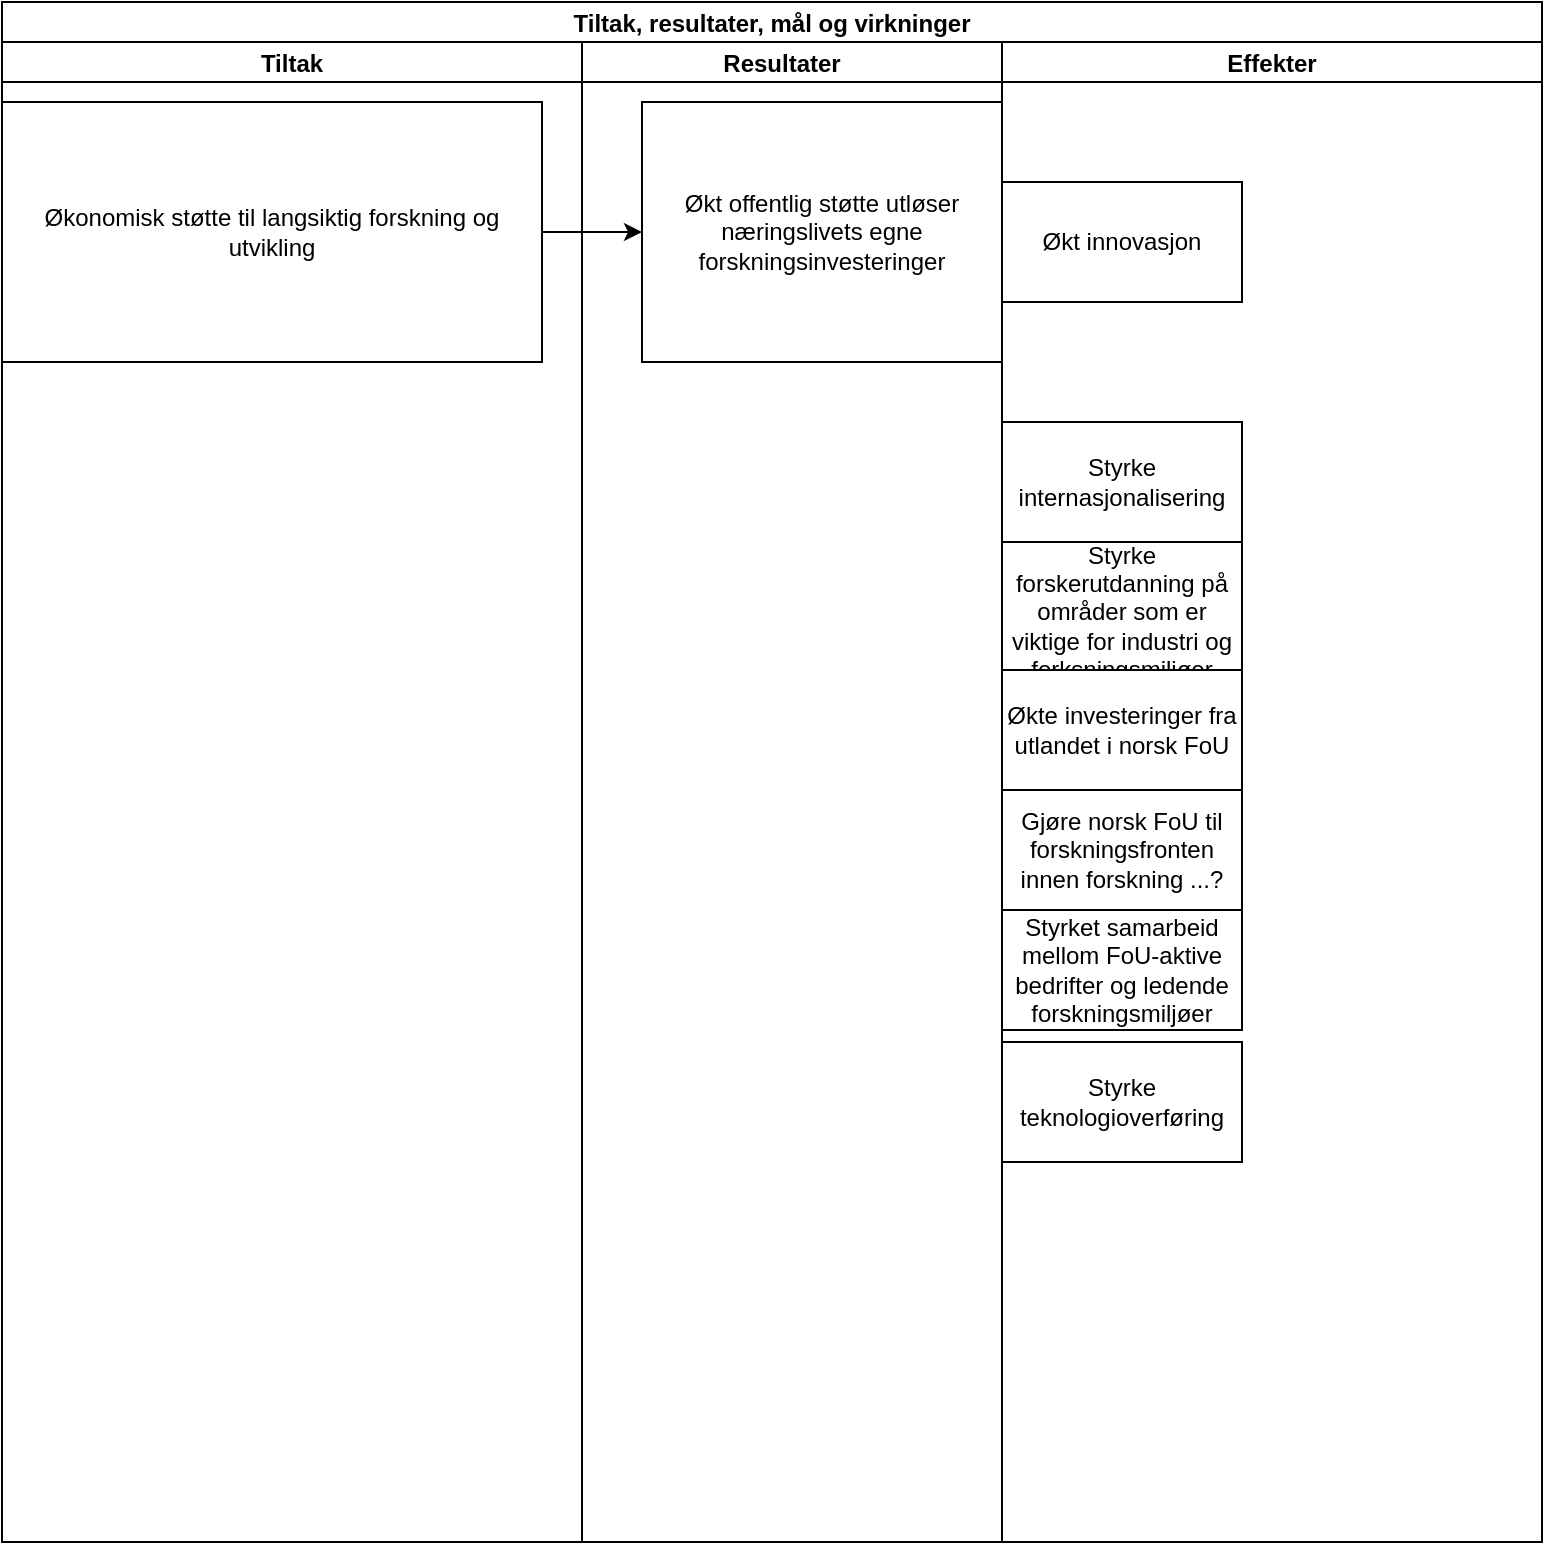 <mxfile version="16.3.0" type="github">
  <diagram id="gUhN11qYkWxtTLKya9Cd" name="Page-1">
    <mxGraphModel dx="2062" dy="1065" grid="1" gridSize="10" guides="1" tooltips="1" connect="1" arrows="1" fold="1" page="1" pageScale="1" pageWidth="827" pageHeight="1169" math="0" shadow="0">
      <root>
        <mxCell id="0" />
        <mxCell id="1" parent="0" />
        <mxCell id="otaZ61-eJIEUoGd5LH7k-2" value="Tiltak, resultater, mål og virkninger" style="swimlane;childLayout=stackLayout;resizeParent=1;resizeParentMax=0;startSize=20;" parent="1" vertex="1">
          <mxGeometry x="20" y="110" width="770" height="770" as="geometry" />
        </mxCell>
        <mxCell id="otaZ61-eJIEUoGd5LH7k-3" value="Tiltak" style="swimlane;startSize=20;" parent="otaZ61-eJIEUoGd5LH7k-2" vertex="1">
          <mxGeometry y="20" width="290" height="750" as="geometry">
            <mxRectangle y="20" width="30" height="460" as="alternateBounds" />
          </mxGeometry>
        </mxCell>
        <mxCell id="9w3HFqVNliFKd6ctjNXA-2" value="Økonomisk støtte til langsiktig forskning og utvikling" style="whiteSpace=wrap;html=1;" vertex="1" parent="otaZ61-eJIEUoGd5LH7k-3">
          <mxGeometry y="30" width="270" height="130" as="geometry" />
        </mxCell>
        <mxCell id="9w3HFqVNliFKd6ctjNXA-1" value="Resultater   " style="swimlane;startSize=20;" vertex="1" parent="otaZ61-eJIEUoGd5LH7k-2">
          <mxGeometry x="290" y="20" width="210" height="750" as="geometry">
            <mxRectangle y="20" width="30" height="460" as="alternateBounds" />
          </mxGeometry>
        </mxCell>
        <mxCell id="9w3HFqVNliFKd6ctjNXA-6" value="Økt offentlig støtte utløser næringslivets egne forskningsinvesteringer" style="whiteSpace=wrap;html=1;" vertex="1" parent="9w3HFqVNliFKd6ctjNXA-1">
          <mxGeometry x="30" y="30" width="180" height="130" as="geometry" />
        </mxCell>
        <mxCell id="otaZ61-eJIEUoGd5LH7k-4" value="Effekter" style="swimlane;startSize=20;" parent="otaZ61-eJIEUoGd5LH7k-2" vertex="1">
          <mxGeometry x="500" y="20" width="270" height="750" as="geometry">
            <mxRectangle x="120" y="20" width="30" height="460" as="alternateBounds" />
          </mxGeometry>
        </mxCell>
        <mxCell id="otaZ61-eJIEUoGd5LH7k-9" value="Styrke internasjonalisering" style="whiteSpace=wrap;html=1;" parent="otaZ61-eJIEUoGd5LH7k-4" vertex="1">
          <mxGeometry y="190" width="120" height="60" as="geometry" />
        </mxCell>
        <mxCell id="otaZ61-eJIEUoGd5LH7k-10" value="Styrke forskerutdanning på områder som er viktige for industri og forksningsmiljøer" style="whiteSpace=wrap;html=1;" parent="otaZ61-eJIEUoGd5LH7k-4" vertex="1">
          <mxGeometry y="250" width="120" height="70" as="geometry" />
        </mxCell>
        <mxCell id="otaZ61-eJIEUoGd5LH7k-11" value="Økt innovasjon" style="whiteSpace=wrap;html=1;" parent="otaZ61-eJIEUoGd5LH7k-4" vertex="1">
          <mxGeometry y="70" width="120" height="60" as="geometry" />
        </mxCell>
        <mxCell id="9w3HFqVNliFKd6ctjNXA-3" value="Økte investeringer fra utlandet i norsk FoU" style="whiteSpace=wrap;html=1;" vertex="1" parent="otaZ61-eJIEUoGd5LH7k-4">
          <mxGeometry y="314" width="120" height="60" as="geometry" />
        </mxCell>
        <mxCell id="9w3HFqVNliFKd6ctjNXA-5" value="Gjøre norsk FoU til forskningsfronten innen forskning ...?" style="whiteSpace=wrap;html=1;" vertex="1" parent="otaZ61-eJIEUoGd5LH7k-4">
          <mxGeometry y="374" width="120" height="60" as="geometry" />
        </mxCell>
        <mxCell id="9w3HFqVNliFKd6ctjNXA-4" value="Styrket samarbeid mellom FoU-aktive bedrifter og ledende forskningsmiljøer" style="whiteSpace=wrap;html=1;" vertex="1" parent="otaZ61-eJIEUoGd5LH7k-4">
          <mxGeometry y="434" width="120" height="60" as="geometry" />
        </mxCell>
        <mxCell id="otaZ61-eJIEUoGd5LH7k-8" value="Styrke teknologioverføring" style="whiteSpace=wrap;html=1;" parent="otaZ61-eJIEUoGd5LH7k-4" vertex="1">
          <mxGeometry y="500" width="120" height="60" as="geometry" />
        </mxCell>
        <mxCell id="9w3HFqVNliFKd6ctjNXA-10" value="" style="edgeStyle=orthogonalEdgeStyle;rounded=0;orthogonalLoop=1;jettySize=auto;html=1;" edge="1" parent="otaZ61-eJIEUoGd5LH7k-2" source="9w3HFqVNliFKd6ctjNXA-2" target="9w3HFqVNliFKd6ctjNXA-6">
          <mxGeometry relative="1" as="geometry" />
        </mxCell>
      </root>
    </mxGraphModel>
  </diagram>
</mxfile>
